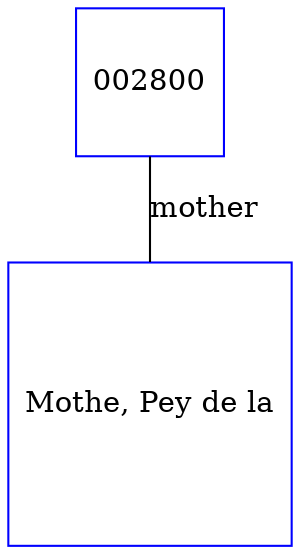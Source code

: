 digraph D {
    edge [dir=none];    node [shape=box];    "002800"   [label="002800", shape=box, regular=1, color="blue"] ;
"002807"   [label="Mothe, Pey de la", shape=box, regular=1, color="blue"] ;
002800->002807 [label="mother",arrowsize=0.0]; 
}